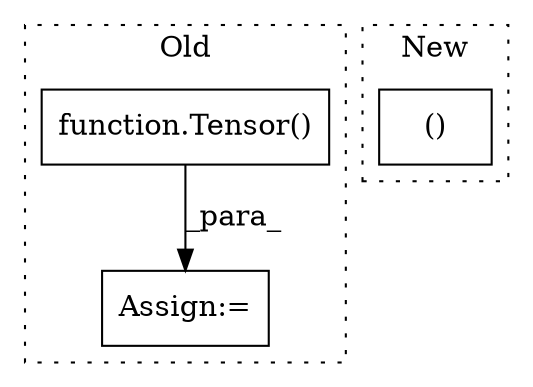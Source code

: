 digraph G {
subgraph cluster0 {
1 [label="function.Tensor()" a="75" s="1624,1635" l="7,41" shape="box"];
3 [label="Assign:=" a="68" s="1621" l="3" shape="box"];
label = "Old";
style="dotted";
}
subgraph cluster1 {
2 [label="()" a="54" s="1284" l="56" shape="box"];
label = "New";
style="dotted";
}
1 -> 3 [label="_para_"];
}